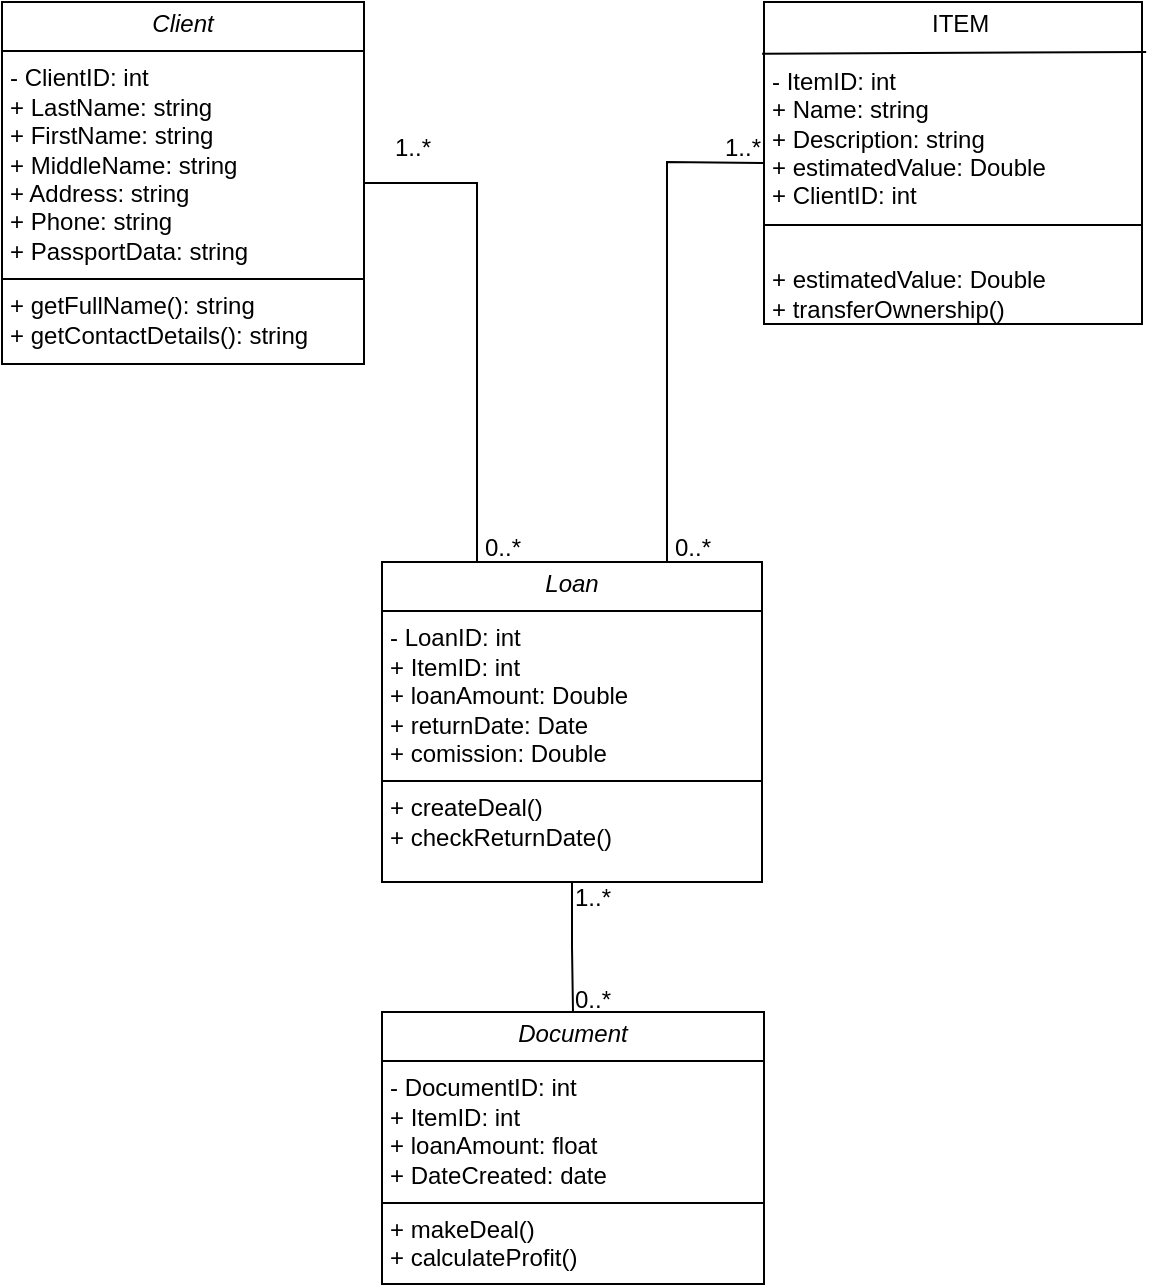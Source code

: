 <mxfile version="24.7.17">
  <diagram name="Страница — 1" id="xwLZWQEwWMqUrn_ete-g">
    <mxGraphModel dx="466" dy="792" grid="1" gridSize="10" guides="1" tooltips="1" connect="1" arrows="1" fold="1" page="1" pageScale="1" pageWidth="827" pageHeight="1169" math="0" shadow="0">
      <root>
        <mxCell id="0" />
        <mxCell id="1" parent="0" />
        <mxCell id="Vl3c-MaSo415YD9wshq0-13" style="edgeStyle=orthogonalEdgeStyle;rounded=0;orthogonalLoop=1;jettySize=auto;html=1;exitX=1;exitY=0.5;exitDx=0;exitDy=0;entryX=0.25;entryY=0;entryDx=0;entryDy=0;endArrow=none;endFill=0;" parent="1" source="Vl3c-MaSo415YD9wshq0-1" target="Vl3c-MaSo415YD9wshq0-6" edge="1">
          <mxGeometry relative="1" as="geometry" />
        </mxCell>
        <mxCell id="Vl3c-MaSo415YD9wshq0-1" value="&lt;p style=&quot;margin:0px;margin-top:4px;text-align:center;&quot;&gt;&lt;i&gt;Client&lt;/i&gt;&lt;/p&gt;&lt;hr size=&quot;1&quot; style=&quot;border-style:solid;&quot;&gt;&lt;p style=&quot;margin:0px;margin-left:4px;&quot;&gt;- ClientID: int&lt;br&gt;+ LastName: string&lt;/p&gt;&lt;p style=&quot;margin:0px;margin-left:4px;&quot;&gt;+ FirstName: string&lt;br&gt;&lt;/p&gt;&lt;p style=&quot;margin:0px;margin-left:4px;&quot;&gt;+ MiddleName: string&lt;br&gt;&lt;/p&gt;&lt;p style=&quot;margin:0px;margin-left:4px;&quot;&gt;+ Address: string&lt;br&gt;&lt;/p&gt;&lt;p style=&quot;margin:0px;margin-left:4px;&quot;&gt;+ Phone: string&lt;br&gt;&lt;/p&gt;&lt;p style=&quot;margin:0px;margin-left:4px;&quot;&gt;+ PassportData: string&lt;/p&gt;&lt;hr size=&quot;1&quot; style=&quot;border-style:solid;&quot;&gt;&lt;p style=&quot;margin:0px;margin-left:4px;&quot;&gt;+ getFullName(): string&lt;br&gt;+ getContactDetails(): string&lt;br&gt;&lt;/p&gt;" style="verticalAlign=top;align=left;overflow=fill;html=1;whiteSpace=wrap;" parent="1" vertex="1">
          <mxGeometry x="129" y="269" width="181" height="181" as="geometry" />
        </mxCell>
        <mxCell id="Vl3c-MaSo415YD9wshq0-19" style="edgeStyle=orthogonalEdgeStyle;rounded=0;orthogonalLoop=1;jettySize=auto;html=1;exitX=0.5;exitY=1;exitDx=0;exitDy=0;entryX=0.5;entryY=0;entryDx=0;entryDy=0;endArrow=none;endFill=0;" parent="1" source="Vl3c-MaSo415YD9wshq0-6" target="Vl3c-MaSo415YD9wshq0-8" edge="1">
          <mxGeometry relative="1" as="geometry" />
        </mxCell>
        <mxCell id="Vl3c-MaSo415YD9wshq0-6" value="&lt;p style=&quot;margin:0px;margin-top:4px;text-align:center;&quot;&gt;&lt;i&gt;Loan&lt;/i&gt;&lt;/p&gt;&lt;hr size=&quot;1&quot; style=&quot;border-style:solid;&quot;&gt;&lt;p style=&quot;margin:0px;margin-left:4px;&quot;&gt;&lt;span class=&quot;hljs-operator&quot;&gt;- Loan&lt;/span&gt;ID: &lt;span class=&quot;hljs-type&quot;&gt;int&lt;/span&gt;&lt;/p&gt;&lt;p style=&quot;margin:0px;margin-left:4px;&quot;&gt;&lt;span class=&quot;hljs-operator&quot;&gt;+&lt;/span&gt;&amp;nbsp;ItemID: &lt;span class=&quot;hljs-type&quot;&gt;int&lt;/span&gt;&lt;/p&gt;&lt;p style=&quot;margin:0px;margin-left:4px;&quot;&gt;&lt;span class=&quot;hljs-operator&quot;&gt;+&lt;/span&gt;&amp;nbsp;loanAmount: Double&lt;/p&gt;&lt;p style=&quot;margin:0px;margin-left:4px;&quot;&gt;&lt;span class=&quot;hljs-operator&quot;&gt;+&lt;/span&gt;&amp;nbsp;returnDate: Date&lt;br&gt;&lt;/p&gt;&lt;p style=&quot;margin:0px;margin-left:4px;&quot;&gt;+ comission: Double&lt;/p&gt;&lt;hr size=&quot;1&quot; style=&quot;border-style:solid;&quot;&gt;&lt;p style=&quot;margin:0px;margin-left:4px;&quot;&gt;&lt;span class=&quot;hljs-operator&quot;&gt;+&lt;/span&gt;&amp;nbsp;createDeal()&lt;/p&gt;&lt;p style=&quot;margin:0px;margin-left:4px;&quot;&gt;&lt;span class=&quot;hljs-operator&quot;&gt;+&lt;/span&gt; checkReturnDate()&lt;br&gt;&lt;/p&gt;" style="verticalAlign=top;align=left;overflow=fill;html=1;whiteSpace=wrap;" parent="1" vertex="1">
          <mxGeometry x="319" y="549" width="190" height="160" as="geometry" />
        </mxCell>
        <mxCell id="Vl3c-MaSo415YD9wshq0-16" style="edgeStyle=orthogonalEdgeStyle;rounded=0;orthogonalLoop=1;jettySize=auto;html=1;exitX=0;exitY=0.5;exitDx=0;exitDy=0;entryX=0.75;entryY=0;entryDx=0;entryDy=0;endArrow=none;endFill=0;" parent="1" source="Vl3c-MaSo415YD9wshq0-7" target="Vl3c-MaSo415YD9wshq0-6" edge="1">
          <mxGeometry relative="1" as="geometry">
            <Array as="points">
              <mxPoint x="509" y="349" />
              <mxPoint x="461" y="349" />
            </Array>
          </mxGeometry>
        </mxCell>
        <mxCell id="Vl3c-MaSo415YD9wshq0-7" value="&lt;p style=&quot;margin:0px;margin-top:4px;text-align:center;&quot;&gt;&lt;/p&gt;&lt;p style=&quot;margin:0px;margin-left:4px;&quot;&gt;&lt;span style=&quot;white-space: pre;&quot;&gt;&#x9;&lt;/span&gt;&lt;span style=&quot;white-space: pre;&quot;&gt;&#x9;&lt;/span&gt;&lt;span style=&quot;white-space: pre;&quot;&gt;&#x9;&lt;/span&gt;ITEM&lt;br&gt;&lt;/p&gt;&lt;p style=&quot;margin:0px;margin-left:4px;&quot;&gt;&lt;br&gt;&lt;/p&gt;&lt;p style=&quot;margin:0px;margin-left:4px;&quot;&gt;- ItemID: &lt;span class=&quot;hljs-keyword&quot;&gt;int&lt;/span&gt;&lt;/p&gt;&lt;p style=&quot;margin:0px;margin-left:4px;&quot;&gt;+ Name: &lt;span class=&quot;hljs-keyword&quot;&gt;string&lt;/span&gt;&lt;/p&gt;&lt;p style=&quot;margin:0px;margin-left:4px;&quot;&gt;+ Description: &lt;span class=&quot;hljs-keyword&quot;&gt;string&lt;/span&gt;&lt;/p&gt;&lt;p style=&quot;margin:0px;margin-left:4px;&quot;&gt;&lt;span class=&quot;hljs-keyword&quot;&gt;+ estimatedValue: Double&lt;/span&gt;&lt;/p&gt;&lt;p style=&quot;margin:0px;margin-left:4px;&quot;&gt;+ ClientID: int&lt;/p&gt;&lt;hr size=&quot;1&quot; style=&quot;border-style:solid;&quot;&gt;&lt;p style=&quot;margin:0px;margin-left:4px;&quot;&gt;&lt;br&gt;&lt;/p&gt;&lt;p style=&quot;margin:0px;margin-left:4px;&quot;&gt;+ estimatedValue: Double&lt;br&gt;&lt;/p&gt;&lt;p style=&quot;margin:0px;margin-left:4px;&quot;&gt;+ transferOwnership()&lt;br&gt;&lt;/p&gt;" style="verticalAlign=top;align=left;overflow=fill;html=1;whiteSpace=wrap;" parent="1" vertex="1">
          <mxGeometry x="510" y="269" width="189" height="161" as="geometry" />
        </mxCell>
        <mxCell id="Vl3c-MaSo415YD9wshq0-8" value="&lt;p style=&quot;margin:0px;margin-top:4px;text-align:center;&quot;&gt;&lt;i&gt;Document&lt;/i&gt;&lt;/p&gt;&lt;hr size=&quot;1&quot; style=&quot;border-style:solid;&quot;&gt;&lt;p style=&quot;margin:0px;margin-left:4px;&quot;&gt;&lt;span class=&quot;hljs-operator&quot;&gt;-&lt;/span&gt;&amp;nbsp;DocumentID: &lt;span class=&quot;hljs-type&quot;&gt;int&lt;/span&gt;&lt;/p&gt;&lt;p style=&quot;margin:0px;margin-left:4px;&quot;&gt;&lt;span class=&quot;hljs-operator&quot;&gt;+&lt;/span&gt;&amp;nbsp;ItemID: &lt;span class=&quot;hljs-type&quot;&gt;int&lt;/span&gt;&lt;/p&gt;&lt;p style=&quot;margin:0px;margin-left:4px;&quot;&gt;&lt;span class=&quot;hljs-operator&quot;&gt;+&lt;/span&gt;&amp;nbsp;loanAmount: &lt;span class=&quot;hljs-type&quot;&gt;float&lt;/span&gt;&lt;/p&gt;&lt;p style=&quot;margin:0px;margin-left:4px;&quot;&gt;&lt;span class=&quot;hljs-operator&quot;&gt;+&amp;nbsp;&lt;/span&gt;DateCreated: &lt;span class=&quot;hljs-type&quot;&gt;date&lt;/span&gt;&lt;br&gt;&lt;/p&gt;&lt;hr size=&quot;1&quot; style=&quot;border-style:solid;&quot;&gt;&lt;p style=&quot;margin:0px;margin-left:4px;&quot;&gt;+ makeDeal()&lt;/p&gt;&lt;p style=&quot;margin:0px;margin-left:4px;&quot;&gt;+ calculateProfit()&lt;/p&gt;&lt;p style=&quot;margin:0px;margin-left:4px;&quot;&gt;&lt;br&gt;&lt;/p&gt;" style="verticalAlign=top;align=left;overflow=fill;html=1;whiteSpace=wrap;" parent="1" vertex="1">
          <mxGeometry x="319" y="774" width="191" height="136" as="geometry" />
        </mxCell>
        <mxCell id="Vl3c-MaSo415YD9wshq0-14" value="1..*" style="text;html=1;align=center;verticalAlign=middle;resizable=0;points=[];autosize=1;strokeColor=none;fillColor=none;" parent="1" vertex="1">
          <mxGeometry x="314" y="327" width="40" height="30" as="geometry" />
        </mxCell>
        <mxCell id="Vl3c-MaSo415YD9wshq0-15" value="0..*" style="text;html=1;align=center;verticalAlign=middle;resizable=0;points=[];autosize=1;strokeColor=none;fillColor=none;" parent="1" vertex="1">
          <mxGeometry x="359" y="527" width="40" height="30" as="geometry" />
        </mxCell>
        <mxCell id="Vl3c-MaSo415YD9wshq0-17" value="1..*" style="text;html=1;align=center;verticalAlign=middle;resizable=0;points=[];autosize=1;strokeColor=none;fillColor=none;" parent="1" vertex="1">
          <mxGeometry x="479" y="327" width="40" height="30" as="geometry" />
        </mxCell>
        <mxCell id="Vl3c-MaSo415YD9wshq0-18" value="0..*" style="text;html=1;align=center;verticalAlign=middle;resizable=0;points=[];autosize=1;strokeColor=none;fillColor=none;" parent="1" vertex="1">
          <mxGeometry x="454" y="527" width="40" height="30" as="geometry" />
        </mxCell>
        <mxCell id="Vl3c-MaSo415YD9wshq0-20" value="1..*" style="text;html=1;align=center;verticalAlign=middle;resizable=0;points=[];autosize=1;strokeColor=none;fillColor=none;" parent="1" vertex="1">
          <mxGeometry x="404" y="702" width="40" height="30" as="geometry" />
        </mxCell>
        <mxCell id="Vl3c-MaSo415YD9wshq0-21" value="0..*" style="text;html=1;align=center;verticalAlign=middle;resizable=0;points=[];autosize=1;strokeColor=none;fillColor=none;" parent="1" vertex="1">
          <mxGeometry x="404" y="753" width="40" height="30" as="geometry" />
        </mxCell>
        <mxCell id="DkTh0GhCqh3Wzbj7stCR-1" value="" style="endArrow=none;html=1;rounded=0;entryX=1.011;entryY=0.155;entryDx=0;entryDy=0;entryPerimeter=0;exitX=-0.005;exitY=0.161;exitDx=0;exitDy=0;exitPerimeter=0;" edge="1" parent="1" source="Vl3c-MaSo415YD9wshq0-7" target="Vl3c-MaSo415YD9wshq0-7">
          <mxGeometry width="50" height="50" relative="1" as="geometry">
            <mxPoint x="430" y="630" as="sourcePoint" />
            <mxPoint x="480" y="580" as="targetPoint" />
          </mxGeometry>
        </mxCell>
      </root>
    </mxGraphModel>
  </diagram>
</mxfile>
